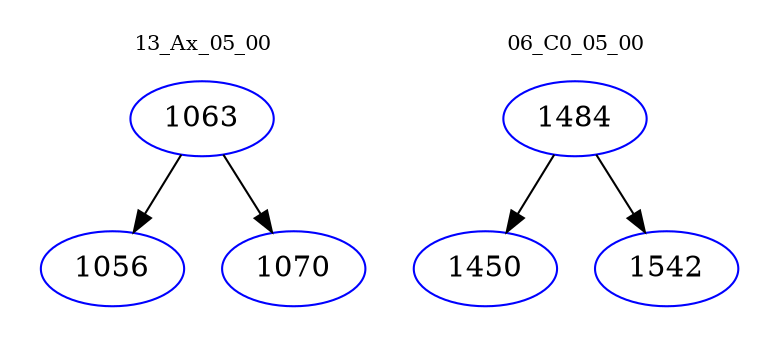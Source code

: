 digraph{
subgraph cluster_0 {
color = white
label = "13_Ax_05_00";
fontsize=10;
T0_1063 [label="1063", color="blue"]
T0_1063 -> T0_1056 [color="black"]
T0_1056 [label="1056", color="blue"]
T0_1063 -> T0_1070 [color="black"]
T0_1070 [label="1070", color="blue"]
}
subgraph cluster_1 {
color = white
label = "06_C0_05_00";
fontsize=10;
T1_1484 [label="1484", color="blue"]
T1_1484 -> T1_1450 [color="black"]
T1_1450 [label="1450", color="blue"]
T1_1484 -> T1_1542 [color="black"]
T1_1542 [label="1542", color="blue"]
}
}
